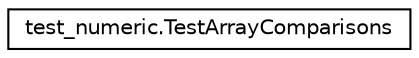 digraph "Graphical Class Hierarchy"
{
 // LATEX_PDF_SIZE
  edge [fontname="Helvetica",fontsize="10",labelfontname="Helvetica",labelfontsize="10"];
  node [fontname="Helvetica",fontsize="10",shape=record];
  rankdir="LR";
  Node0 [label="test_numeric.TestArrayComparisons",height=0.2,width=0.4,color="black", fillcolor="white", style="filled",URL="$classtest__numeric_1_1TestArrayComparisons.html",tooltip=" "];
}
